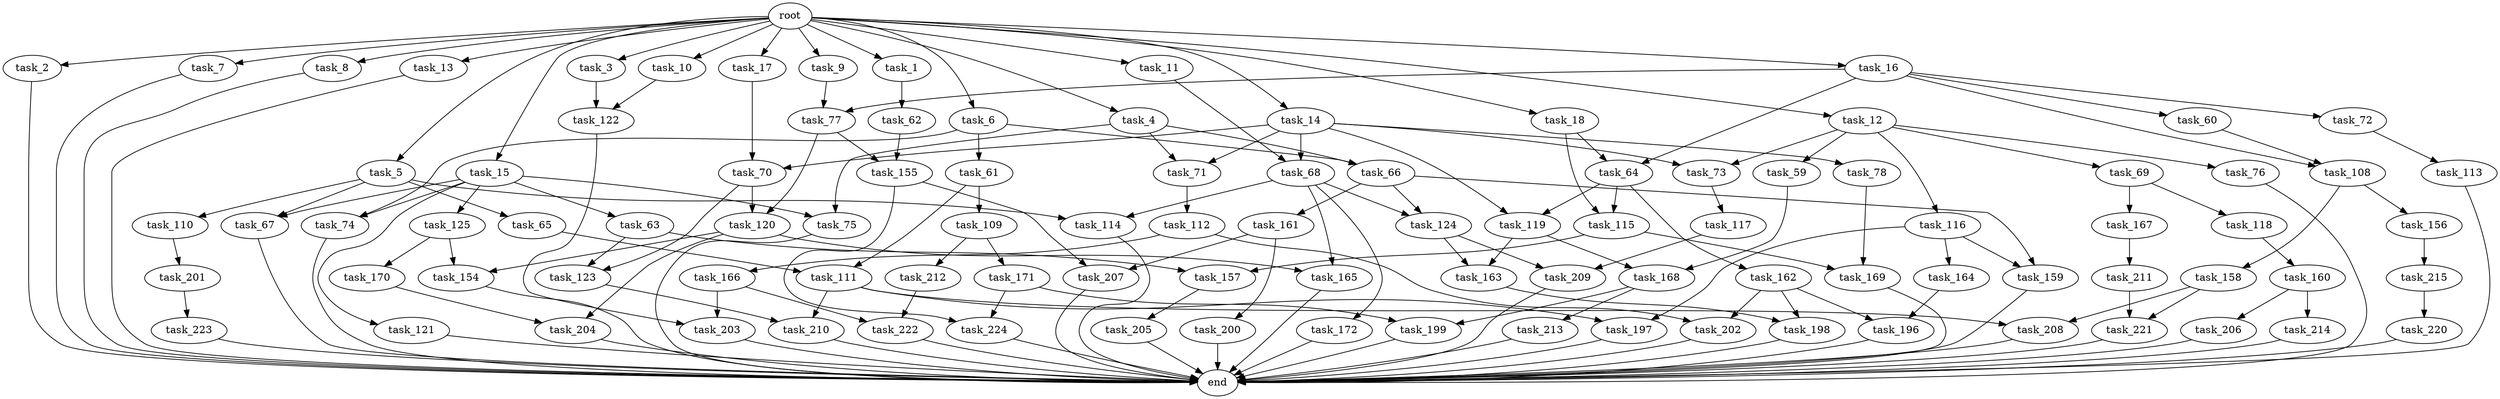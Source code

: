 digraph G {
  root [size="0.000000"];
  task_1 [size="1024.000000"];
  task_2 [size="1024.000000"];
  task_3 [size="1024.000000"];
  task_4 [size="1024.000000"];
  task_5 [size="1024.000000"];
  task_6 [size="1024.000000"];
  task_7 [size="1024.000000"];
  task_8 [size="1024.000000"];
  task_9 [size="1024.000000"];
  task_10 [size="1024.000000"];
  task_11 [size="1024.000000"];
  task_12 [size="1024.000000"];
  task_13 [size="1024.000000"];
  task_14 [size="1024.000000"];
  task_15 [size="1024.000000"];
  task_16 [size="1024.000000"];
  task_17 [size="1024.000000"];
  task_18 [size="1024.000000"];
  task_59 [size="858993459200.000000"];
  task_60 [size="137438953472.000000"];
  task_61 [size="137438953472.000000"];
  task_62 [size="214748364800.000000"];
  task_63 [size="34359738368.000000"];
  task_64 [size="352187318272.000000"];
  task_65 [size="309237645312.000000"];
  task_66 [size="352187318272.000000"];
  task_67 [size="343597383680.000000"];
  task_68 [size="1168231104512.000000"];
  task_69 [size="858993459200.000000"];
  task_70 [size="1279900254208.000000"];
  task_71 [size="1073741824000.000000"];
  task_72 [size="137438953472.000000"];
  task_73 [size="1717986918400.000000"];
  task_74 [size="171798691840.000000"];
  task_75 [size="249108103168.000000"];
  task_76 [size="858993459200.000000"];
  task_77 [size="558345748480.000000"];
  task_78 [size="858993459200.000000"];
  task_108 [size="996432412672.000000"];
  task_109 [size="34359738368.000000"];
  task_110 [size="309237645312.000000"];
  task_111 [size="343597383680.000000"];
  task_112 [size="214748364800.000000"];
  task_113 [size="214748364800.000000"];
  task_114 [size="523986010112.000000"];
  task_115 [size="352187318272.000000"];
  task_116 [size="858993459200.000000"];
  task_117 [size="77309411328.000000"];
  task_118 [size="858993459200.000000"];
  task_119 [size="996432412672.000000"];
  task_120 [size="249108103168.000000"];
  task_121 [size="34359738368.000000"];
  task_122 [size="446676598784.000000"];
  task_123 [size="455266533376.000000"];
  task_124 [size="429496729600.000000"];
  task_125 [size="34359738368.000000"];
  task_154 [size="893353197568.000000"];
  task_155 [size="764504178688.000000"];
  task_156 [size="214748364800.000000"];
  task_157 [size="455266533376.000000"];
  task_158 [size="214748364800.000000"];
  task_159 [size="1073741824000.000000"];
  task_160 [size="858993459200.000000"];
  task_161 [size="214748364800.000000"];
  task_162 [size="137438953472.000000"];
  task_163 [size="730144440320.000000"];
  task_164 [size="858993459200.000000"];
  task_165 [size="1073741824000.000000"];
  task_166 [size="77309411328.000000"];
  task_167 [size="858993459200.000000"];
  task_168 [size="446676598784.000000"];
  task_169 [size="343597383680.000000"];
  task_170 [size="34359738368.000000"];
  task_171 [size="695784701952.000000"];
  task_172 [size="214748364800.000000"];
  task_196 [size="910533066752.000000"];
  task_197 [size="893353197568.000000"];
  task_198 [size="833223655424.000000"];
  task_199 [size="249108103168.000000"];
  task_200 [size="34359738368.000000"];
  task_201 [size="858993459200.000000"];
  task_202 [size="773094113280.000000"];
  task_203 [size="687194767360.000000"];
  task_204 [size="936302870528.000000"];
  task_205 [size="695784701952.000000"];
  task_206 [size="858993459200.000000"];
  task_207 [size="455266533376.000000"];
  task_208 [size="171798691840.000000"];
  task_209 [size="1116691496960.000000"];
  task_210 [size="455266533376.000000"];
  task_211 [size="137438953472.000000"];
  task_212 [size="695784701952.000000"];
  task_213 [size="34359738368.000000"];
  task_214 [size="858993459200.000000"];
  task_215 [size="549755813888.000000"];
  task_220 [size="309237645312.000000"];
  task_221 [size="996432412672.000000"];
  task_222 [size="627065225216.000000"];
  task_223 [size="77309411328.000000"];
  task_224 [size="635655159808.000000"];
  end [size="0.000000"];

  root -> task_1 [size="1.000000"];
  root -> task_2 [size="1.000000"];
  root -> task_3 [size="1.000000"];
  root -> task_4 [size="1.000000"];
  root -> task_5 [size="1.000000"];
  root -> task_6 [size="1.000000"];
  root -> task_7 [size="1.000000"];
  root -> task_8 [size="1.000000"];
  root -> task_9 [size="1.000000"];
  root -> task_10 [size="1.000000"];
  root -> task_11 [size="1.000000"];
  root -> task_12 [size="1.000000"];
  root -> task_13 [size="1.000000"];
  root -> task_14 [size="1.000000"];
  root -> task_15 [size="1.000000"];
  root -> task_16 [size="1.000000"];
  root -> task_17 [size="1.000000"];
  root -> task_18 [size="1.000000"];
  task_1 -> task_62 [size="209715200.000000"];
  task_2 -> end [size="1.000000"];
  task_3 -> task_122 [size="301989888.000000"];
  task_4 -> task_66 [size="209715200.000000"];
  task_4 -> task_71 [size="209715200.000000"];
  task_4 -> task_75 [size="209715200.000000"];
  task_5 -> task_65 [size="301989888.000000"];
  task_5 -> task_67 [size="301989888.000000"];
  task_5 -> task_110 [size="301989888.000000"];
  task_5 -> task_114 [size="301989888.000000"];
  task_6 -> task_61 [size="134217728.000000"];
  task_6 -> task_66 [size="134217728.000000"];
  task_6 -> task_74 [size="134217728.000000"];
  task_7 -> end [size="1.000000"];
  task_8 -> end [size="1.000000"];
  task_9 -> task_77 [size="411041792.000000"];
  task_10 -> task_122 [size="134217728.000000"];
  task_11 -> task_68 [size="301989888.000000"];
  task_12 -> task_59 [size="838860800.000000"];
  task_12 -> task_69 [size="838860800.000000"];
  task_12 -> task_73 [size="838860800.000000"];
  task_12 -> task_76 [size="838860800.000000"];
  task_12 -> task_116 [size="838860800.000000"];
  task_13 -> end [size="1.000000"];
  task_14 -> task_68 [size="838860800.000000"];
  task_14 -> task_70 [size="838860800.000000"];
  task_14 -> task_71 [size="838860800.000000"];
  task_14 -> task_73 [size="838860800.000000"];
  task_14 -> task_78 [size="838860800.000000"];
  task_14 -> task_119 [size="838860800.000000"];
  task_15 -> task_63 [size="33554432.000000"];
  task_15 -> task_67 [size="33554432.000000"];
  task_15 -> task_74 [size="33554432.000000"];
  task_15 -> task_75 [size="33554432.000000"];
  task_15 -> task_121 [size="33554432.000000"];
  task_15 -> task_125 [size="33554432.000000"];
  task_16 -> task_60 [size="134217728.000000"];
  task_16 -> task_64 [size="134217728.000000"];
  task_16 -> task_72 [size="134217728.000000"];
  task_16 -> task_77 [size="134217728.000000"];
  task_16 -> task_108 [size="134217728.000000"];
  task_17 -> task_70 [size="411041792.000000"];
  task_18 -> task_64 [size="209715200.000000"];
  task_18 -> task_115 [size="209715200.000000"];
  task_59 -> task_168 [size="134217728.000000"];
  task_60 -> task_108 [size="838860800.000000"];
  task_61 -> task_109 [size="33554432.000000"];
  task_61 -> task_111 [size="33554432.000000"];
  task_62 -> task_155 [size="536870912.000000"];
  task_63 -> task_123 [size="411041792.000000"];
  task_63 -> task_157 [size="411041792.000000"];
  task_64 -> task_115 [size="134217728.000000"];
  task_64 -> task_119 [size="134217728.000000"];
  task_64 -> task_162 [size="134217728.000000"];
  task_65 -> task_111 [size="301989888.000000"];
  task_66 -> task_124 [size="209715200.000000"];
  task_66 -> task_159 [size="209715200.000000"];
  task_66 -> task_161 [size="209715200.000000"];
  task_67 -> end [size="1.000000"];
  task_68 -> task_114 [size="209715200.000000"];
  task_68 -> task_124 [size="209715200.000000"];
  task_68 -> task_165 [size="209715200.000000"];
  task_68 -> task_172 [size="209715200.000000"];
  task_69 -> task_118 [size="838860800.000000"];
  task_69 -> task_167 [size="838860800.000000"];
  task_70 -> task_120 [size="33554432.000000"];
  task_70 -> task_123 [size="33554432.000000"];
  task_71 -> task_112 [size="209715200.000000"];
  task_72 -> task_113 [size="209715200.000000"];
  task_73 -> task_117 [size="75497472.000000"];
  task_74 -> end [size="1.000000"];
  task_75 -> end [size="1.000000"];
  task_76 -> end [size="1.000000"];
  task_77 -> task_120 [size="209715200.000000"];
  task_77 -> task_155 [size="209715200.000000"];
  task_78 -> task_169 [size="301989888.000000"];
  task_108 -> task_156 [size="209715200.000000"];
  task_108 -> task_158 [size="209715200.000000"];
  task_109 -> task_171 [size="679477248.000000"];
  task_109 -> task_212 [size="679477248.000000"];
  task_110 -> task_201 [size="838860800.000000"];
  task_111 -> task_197 [size="33554432.000000"];
  task_111 -> task_208 [size="33554432.000000"];
  task_111 -> task_210 [size="33554432.000000"];
  task_112 -> task_166 [size="75497472.000000"];
  task_112 -> task_202 [size="75497472.000000"];
  task_113 -> end [size="1.000000"];
  task_114 -> end [size="1.000000"];
  task_115 -> task_157 [size="33554432.000000"];
  task_115 -> task_169 [size="33554432.000000"];
  task_116 -> task_159 [size="838860800.000000"];
  task_116 -> task_164 [size="838860800.000000"];
  task_116 -> task_197 [size="838860800.000000"];
  task_117 -> task_209 [size="679477248.000000"];
  task_118 -> task_160 [size="838860800.000000"];
  task_119 -> task_163 [size="301989888.000000"];
  task_119 -> task_168 [size="301989888.000000"];
  task_120 -> task_154 [size="838860800.000000"];
  task_120 -> task_165 [size="838860800.000000"];
  task_120 -> task_204 [size="838860800.000000"];
  task_121 -> end [size="1.000000"];
  task_122 -> task_203 [size="134217728.000000"];
  task_123 -> task_210 [size="411041792.000000"];
  task_124 -> task_163 [size="411041792.000000"];
  task_124 -> task_209 [size="411041792.000000"];
  task_125 -> task_154 [size="33554432.000000"];
  task_125 -> task_170 [size="33554432.000000"];
  task_154 -> end [size="1.000000"];
  task_155 -> task_207 [size="411041792.000000"];
  task_155 -> task_224 [size="411041792.000000"];
  task_156 -> task_215 [size="536870912.000000"];
  task_157 -> task_205 [size="679477248.000000"];
  task_158 -> task_208 [size="134217728.000000"];
  task_158 -> task_221 [size="134217728.000000"];
  task_159 -> end [size="1.000000"];
  task_160 -> task_206 [size="838860800.000000"];
  task_160 -> task_214 [size="838860800.000000"];
  task_161 -> task_200 [size="33554432.000000"];
  task_161 -> task_207 [size="33554432.000000"];
  task_162 -> task_196 [size="679477248.000000"];
  task_162 -> task_198 [size="679477248.000000"];
  task_162 -> task_202 [size="679477248.000000"];
  task_163 -> task_198 [size="134217728.000000"];
  task_164 -> task_196 [size="209715200.000000"];
  task_165 -> end [size="1.000000"];
  task_166 -> task_203 [size="536870912.000000"];
  task_166 -> task_222 [size="536870912.000000"];
  task_167 -> task_211 [size="134217728.000000"];
  task_168 -> task_199 [size="33554432.000000"];
  task_168 -> task_213 [size="33554432.000000"];
  task_169 -> end [size="1.000000"];
  task_170 -> task_204 [size="75497472.000000"];
  task_171 -> task_199 [size="209715200.000000"];
  task_171 -> task_224 [size="209715200.000000"];
  task_172 -> end [size="1.000000"];
  task_196 -> end [size="1.000000"];
  task_197 -> end [size="1.000000"];
  task_198 -> end [size="1.000000"];
  task_199 -> end [size="1.000000"];
  task_200 -> end [size="1.000000"];
  task_201 -> task_223 [size="75497472.000000"];
  task_202 -> end [size="1.000000"];
  task_203 -> end [size="1.000000"];
  task_204 -> end [size="1.000000"];
  task_205 -> end [size="1.000000"];
  task_206 -> end [size="1.000000"];
  task_207 -> end [size="1.000000"];
  task_208 -> end [size="1.000000"];
  task_209 -> end [size="1.000000"];
  task_210 -> end [size="1.000000"];
  task_211 -> task_221 [size="838860800.000000"];
  task_212 -> task_222 [size="75497472.000000"];
  task_213 -> end [size="1.000000"];
  task_214 -> end [size="1.000000"];
  task_215 -> task_220 [size="301989888.000000"];
  task_220 -> end [size="1.000000"];
  task_221 -> end [size="1.000000"];
  task_222 -> end [size="1.000000"];
  task_223 -> end [size="1.000000"];
  task_224 -> end [size="1.000000"];
}
